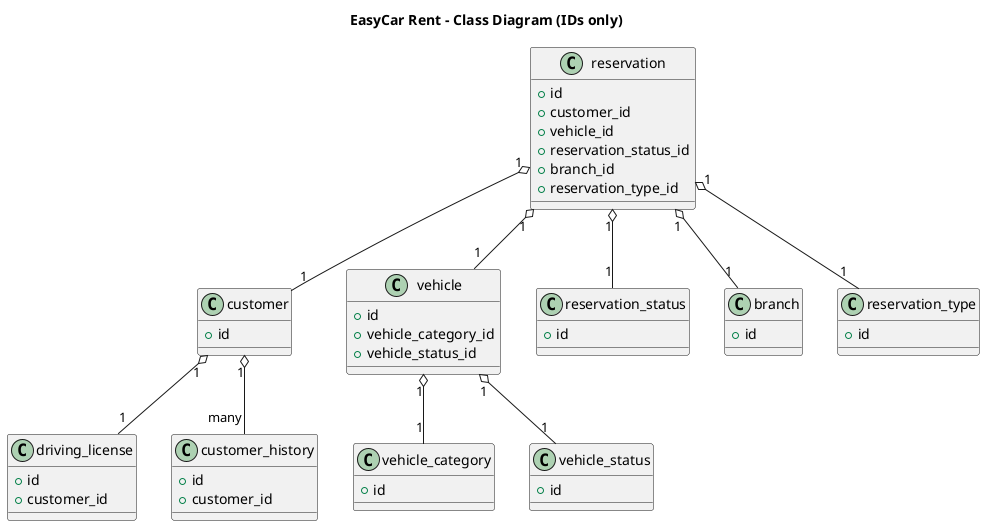 @startuml
title EasyCar Rent – Class Diagram (IDs only)

class customer {
  + id
}

class driving_license {
  + id
  + customer_id
}

class customer_history {
  + id
  + customer_id
}

class vehicle {
  + id
  + vehicle_category_id
  + vehicle_status_id
}

class vehicle_category {
  + id
}

class vehicle_status {
  + id
}

class reservation {
  + id
  + customer_id
  + vehicle_id
  + reservation_status_id
  + branch_id
  + reservation_type_id
}

class reservation_status {
  + id
}

class branch {
  + id
}

class reservation_type {
  + id
}

' --- RELATIONSHIPS ---
customer "1" o-- "1" driving_license
customer "1" o-- "many" customer_history
reservation "1" o-- "1" customer
reservation "1" o-- "1" vehicle
vehicle "1" o-- "1" vehicle_category
vehicle "1" o-- "1" vehicle_status
reservation "1" o-- "1" reservation_status
reservation "1" o-- "1" branch
reservation "1" o-- "1" reservation_type
@enduml
